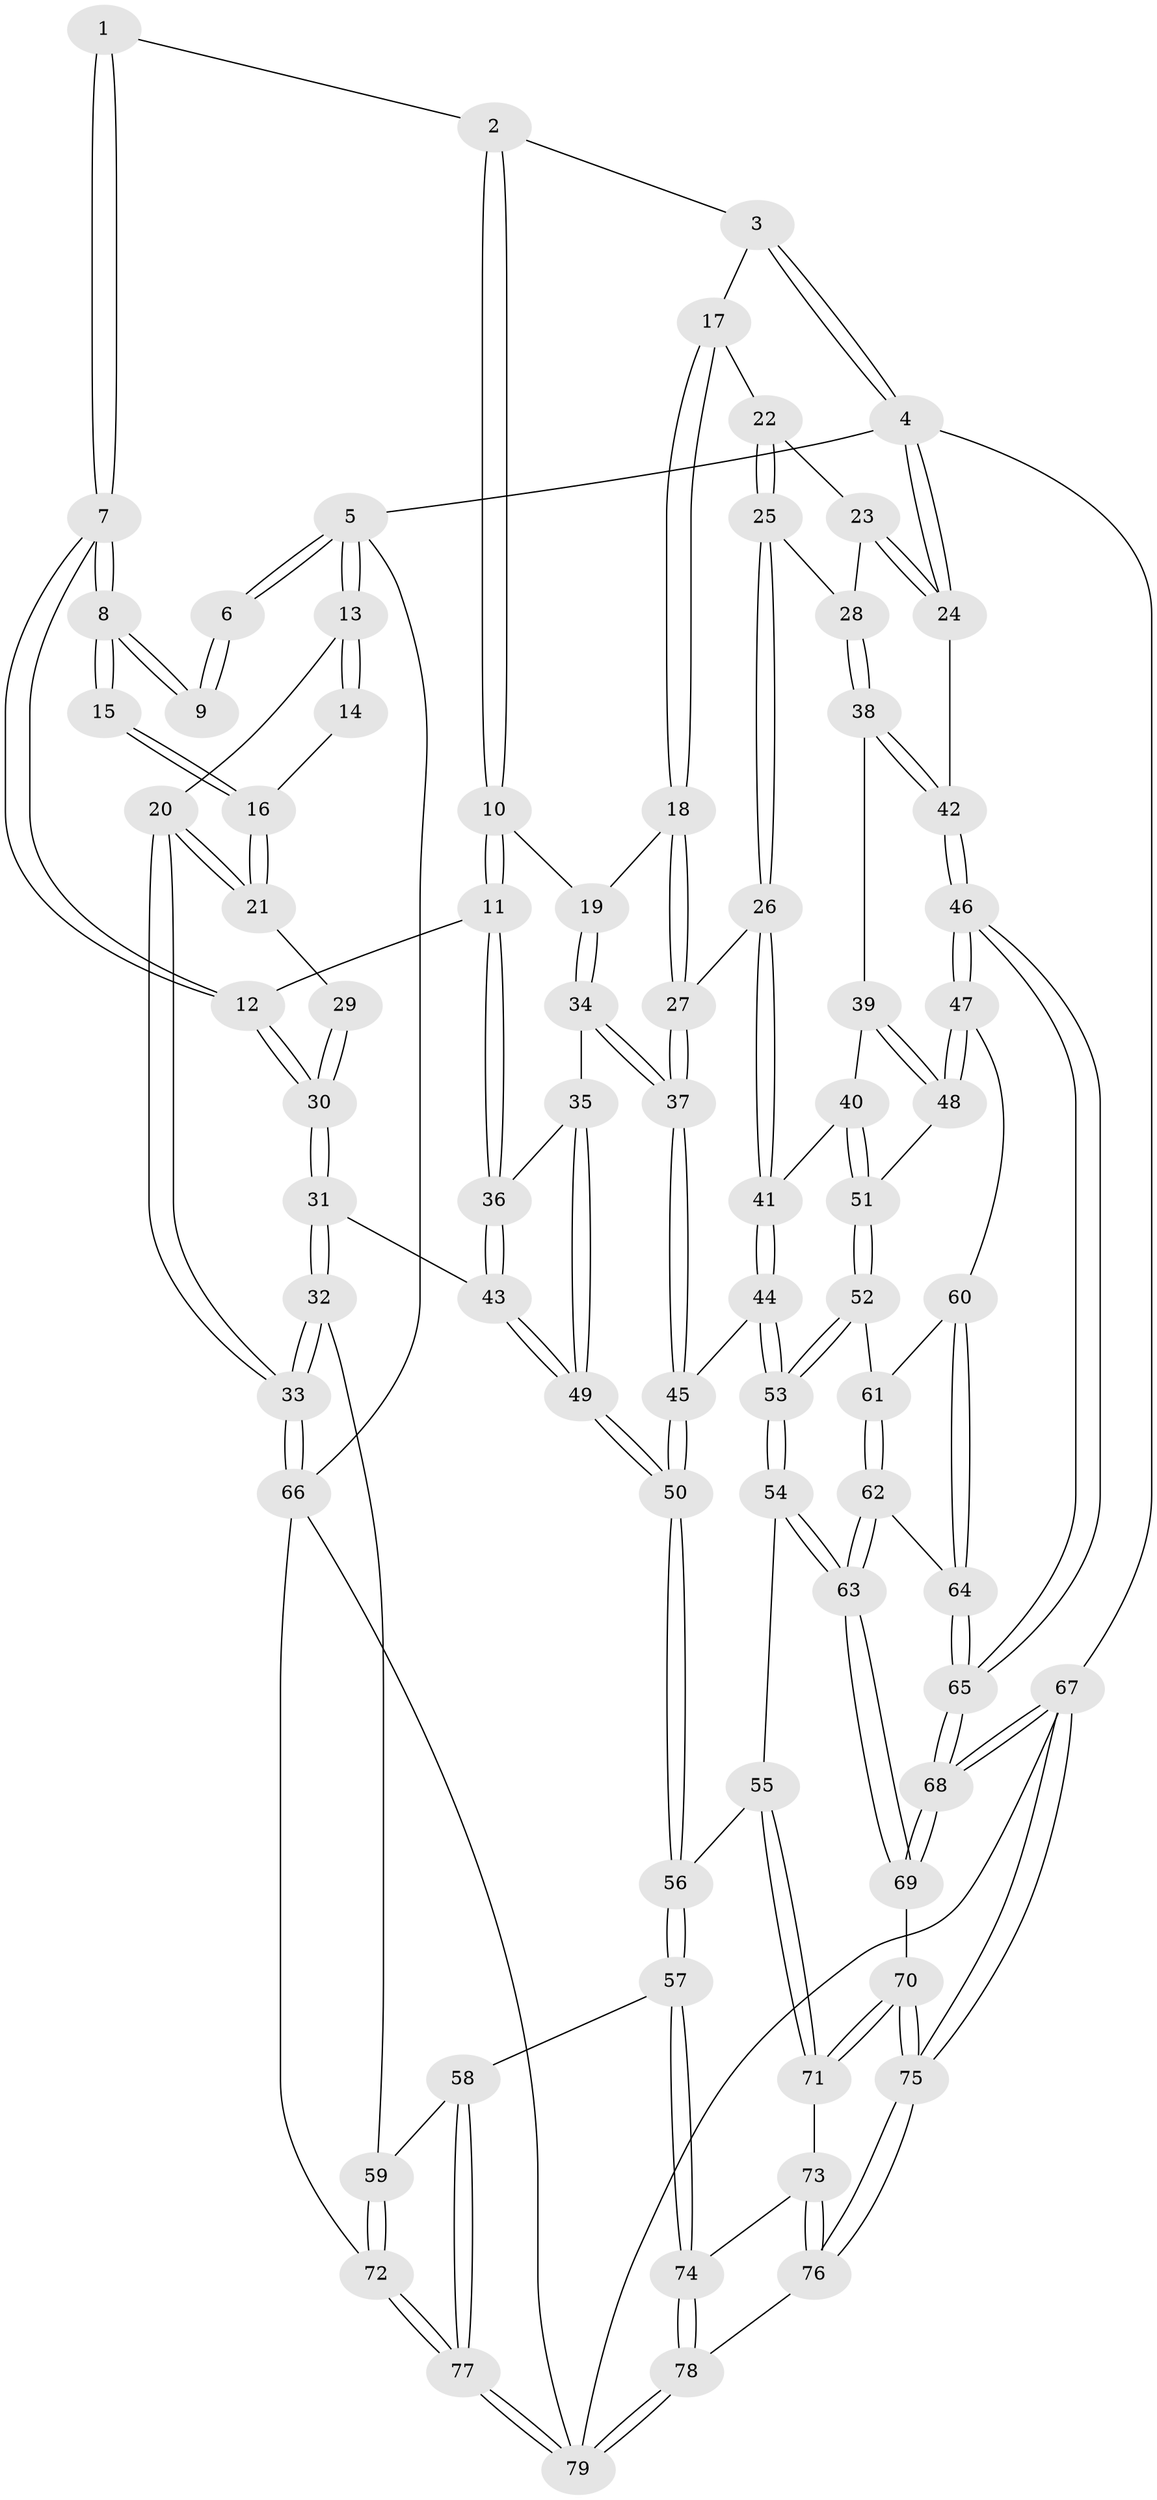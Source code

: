 // Generated by graph-tools (version 1.1) at 2025/03/03/09/25 03:03:24]
// undirected, 79 vertices, 194 edges
graph export_dot {
graph [start="1"]
  node [color=gray90,style=filled];
  1 [pos="+0.44862809911581214+0"];
  2 [pos="+0.4783133585752235+0"];
  3 [pos="+0.7029081274006427+0"];
  4 [pos="+1+0"];
  5 [pos="+0+0"];
  6 [pos="+0.07082478289162332+0"];
  7 [pos="+0.23499527387393127+0.19726397849590244"];
  8 [pos="+0.23470025597193564+0.19712683169465328"];
  9 [pos="+0.12239396884797704+0.08681540141580743"];
  10 [pos="+0.40891745517084255+0.23448861364795737"];
  11 [pos="+0.3146291315035886+0.2672914531658637"];
  12 [pos="+0.28164667649327385+0.2681105573782076"];
  13 [pos="+0+0.27921525535980646"];
  14 [pos="+0.09242495294248289+0.113342639473159"];
  15 [pos="+0.20837613436437513+0.20874750323035687"];
  16 [pos="+0.07187548598135994+0.22442953022357917"];
  17 [pos="+0.710666792300787+0"];
  18 [pos="+0.5159558636616116+0.24559229516008713"];
  19 [pos="+0.47143266647153814+0.2594941901859214"];
  20 [pos="+0+0.3669742753440729"];
  21 [pos="+0.041211762364821485+0.2688709411657024"];
  22 [pos="+0.7422913986335264+0.040338096977042714"];
  23 [pos="+0.9327356523698636+0.18255352359419738"];
  24 [pos="+1+0.30017785706127886"];
  25 [pos="+0.7301556360962114+0.2501074341127204"];
  26 [pos="+0.6771781409466794+0.3406117553408466"];
  27 [pos="+0.6529656056390366+0.33962659150370034"];
  28 [pos="+0.8602533562176652+0.32264442278213"];
  29 [pos="+0.10049892728000896+0.27422983676699486"];
  30 [pos="+0.20465331242662332+0.44386900636546206"];
  31 [pos="+0.20420470477399175+0.4454732432684881"];
  32 [pos="+0.11085990350737035+0.570575055960009"];
  33 [pos="+0+0.575159609759807"];
  34 [pos="+0.49135122111375484+0.394192495162394"];
  35 [pos="+0.4641566754023048+0.40378189499251593"];
  36 [pos="+0.43035455997990835+0.40544747003791737"];
  37 [pos="+0.5073574273423372+0.4004632174887671"];
  38 [pos="+0.9020844498709903+0.3741990171117752"];
  39 [pos="+0.8614828347191176+0.4052594455697003"];
  40 [pos="+0.7392375339226105+0.4498172403638612"];
  41 [pos="+0.6978204127178934+0.40464529138422295"];
  42 [pos="+1+0.41041712629722055"];
  43 [pos="+0.37451579063354146+0.4498498728587781"];
  44 [pos="+0.5829846601488224+0.500015800129755"];
  45 [pos="+0.5447604061348141+0.4915261567724799"];
  46 [pos="+1+0.5649318285515011"];
  47 [pos="+0.8885373894257279+0.5616066128600341"];
  48 [pos="+0.8725163954437883+0.5483579776375794"];
  49 [pos="+0.43978060380198863+0.5760470419754806"];
  50 [pos="+0.44462679870034394+0.5942262112513341"];
  51 [pos="+0.7467491612586874+0.490543179150255"];
  52 [pos="+0.7147256029101904+0.5608136390975763"];
  53 [pos="+0.6372408673278582+0.5950521521379447"];
  54 [pos="+0.6144683306635795+0.6352596377054721"];
  55 [pos="+0.4826376876978864+0.6745045866561833"];
  56 [pos="+0.4273515033214577+0.6626969310317891"];
  57 [pos="+0.317049876892597+0.715796156348115"];
  58 [pos="+0.31271391533677967+0.7151537154298063"];
  59 [pos="+0.12613112171039279+0.5828338757518041"];
  60 [pos="+0.8460773353493283+0.6102623199109187"];
  61 [pos="+0.7534523541229563+0.6123145234014791"];
  62 [pos="+0.7535759758357539+0.7345369917785248"];
  63 [pos="+0.7150725497788477+0.7550207598366896"];
  64 [pos="+0.8336695081654198+0.7332444524067239"];
  65 [pos="+1+0.9585652947698302"];
  66 [pos="+0+0.6267160171910542"];
  67 [pos="+1+1"];
  68 [pos="+1+1"];
  69 [pos="+0.699187452235976+0.787933354890564"];
  70 [pos="+0.6645688133140399+0.8268873573371869"];
  71 [pos="+0.5932051765933508+0.8162906516965428"];
  72 [pos="+0.11854930226204391+0.946868270878416"];
  73 [pos="+0.5512909315696409+0.8504743295480287"];
  74 [pos="+0.39981679155325367+0.8630114086505362"];
  75 [pos="+0.7235680787028402+1"];
  76 [pos="+0.5289107451461902+1"];
  77 [pos="+0.1499763155371352+0.9913043603058277"];
  78 [pos="+0.4316969967873801+1"];
  79 [pos="+0.14875937212705811+1"];
  1 -- 2;
  1 -- 7;
  1 -- 7;
  2 -- 3;
  2 -- 10;
  2 -- 10;
  3 -- 4;
  3 -- 4;
  3 -- 17;
  4 -- 5;
  4 -- 24;
  4 -- 24;
  4 -- 67;
  5 -- 6;
  5 -- 6;
  5 -- 13;
  5 -- 13;
  5 -- 66;
  6 -- 9;
  6 -- 9;
  7 -- 8;
  7 -- 8;
  7 -- 12;
  7 -- 12;
  8 -- 9;
  8 -- 9;
  8 -- 15;
  8 -- 15;
  10 -- 11;
  10 -- 11;
  10 -- 19;
  11 -- 12;
  11 -- 36;
  11 -- 36;
  12 -- 30;
  12 -- 30;
  13 -- 14;
  13 -- 14;
  13 -- 20;
  14 -- 16;
  15 -- 16;
  15 -- 16;
  16 -- 21;
  16 -- 21;
  17 -- 18;
  17 -- 18;
  17 -- 22;
  18 -- 19;
  18 -- 27;
  18 -- 27;
  19 -- 34;
  19 -- 34;
  20 -- 21;
  20 -- 21;
  20 -- 33;
  20 -- 33;
  21 -- 29;
  22 -- 23;
  22 -- 25;
  22 -- 25;
  23 -- 24;
  23 -- 24;
  23 -- 28;
  24 -- 42;
  25 -- 26;
  25 -- 26;
  25 -- 28;
  26 -- 27;
  26 -- 41;
  26 -- 41;
  27 -- 37;
  27 -- 37;
  28 -- 38;
  28 -- 38;
  29 -- 30;
  29 -- 30;
  30 -- 31;
  30 -- 31;
  31 -- 32;
  31 -- 32;
  31 -- 43;
  32 -- 33;
  32 -- 33;
  32 -- 59;
  33 -- 66;
  33 -- 66;
  34 -- 35;
  34 -- 37;
  34 -- 37;
  35 -- 36;
  35 -- 49;
  35 -- 49;
  36 -- 43;
  36 -- 43;
  37 -- 45;
  37 -- 45;
  38 -- 39;
  38 -- 42;
  38 -- 42;
  39 -- 40;
  39 -- 48;
  39 -- 48;
  40 -- 41;
  40 -- 51;
  40 -- 51;
  41 -- 44;
  41 -- 44;
  42 -- 46;
  42 -- 46;
  43 -- 49;
  43 -- 49;
  44 -- 45;
  44 -- 53;
  44 -- 53;
  45 -- 50;
  45 -- 50;
  46 -- 47;
  46 -- 47;
  46 -- 65;
  46 -- 65;
  47 -- 48;
  47 -- 48;
  47 -- 60;
  48 -- 51;
  49 -- 50;
  49 -- 50;
  50 -- 56;
  50 -- 56;
  51 -- 52;
  51 -- 52;
  52 -- 53;
  52 -- 53;
  52 -- 61;
  53 -- 54;
  53 -- 54;
  54 -- 55;
  54 -- 63;
  54 -- 63;
  55 -- 56;
  55 -- 71;
  55 -- 71;
  56 -- 57;
  56 -- 57;
  57 -- 58;
  57 -- 74;
  57 -- 74;
  58 -- 59;
  58 -- 77;
  58 -- 77;
  59 -- 72;
  59 -- 72;
  60 -- 61;
  60 -- 64;
  60 -- 64;
  61 -- 62;
  61 -- 62;
  62 -- 63;
  62 -- 63;
  62 -- 64;
  63 -- 69;
  63 -- 69;
  64 -- 65;
  64 -- 65;
  65 -- 68;
  65 -- 68;
  66 -- 72;
  66 -- 79;
  67 -- 68;
  67 -- 68;
  67 -- 75;
  67 -- 75;
  67 -- 79;
  68 -- 69;
  68 -- 69;
  69 -- 70;
  70 -- 71;
  70 -- 71;
  70 -- 75;
  70 -- 75;
  71 -- 73;
  72 -- 77;
  72 -- 77;
  73 -- 74;
  73 -- 76;
  73 -- 76;
  74 -- 78;
  74 -- 78;
  75 -- 76;
  75 -- 76;
  76 -- 78;
  77 -- 79;
  77 -- 79;
  78 -- 79;
  78 -- 79;
}
